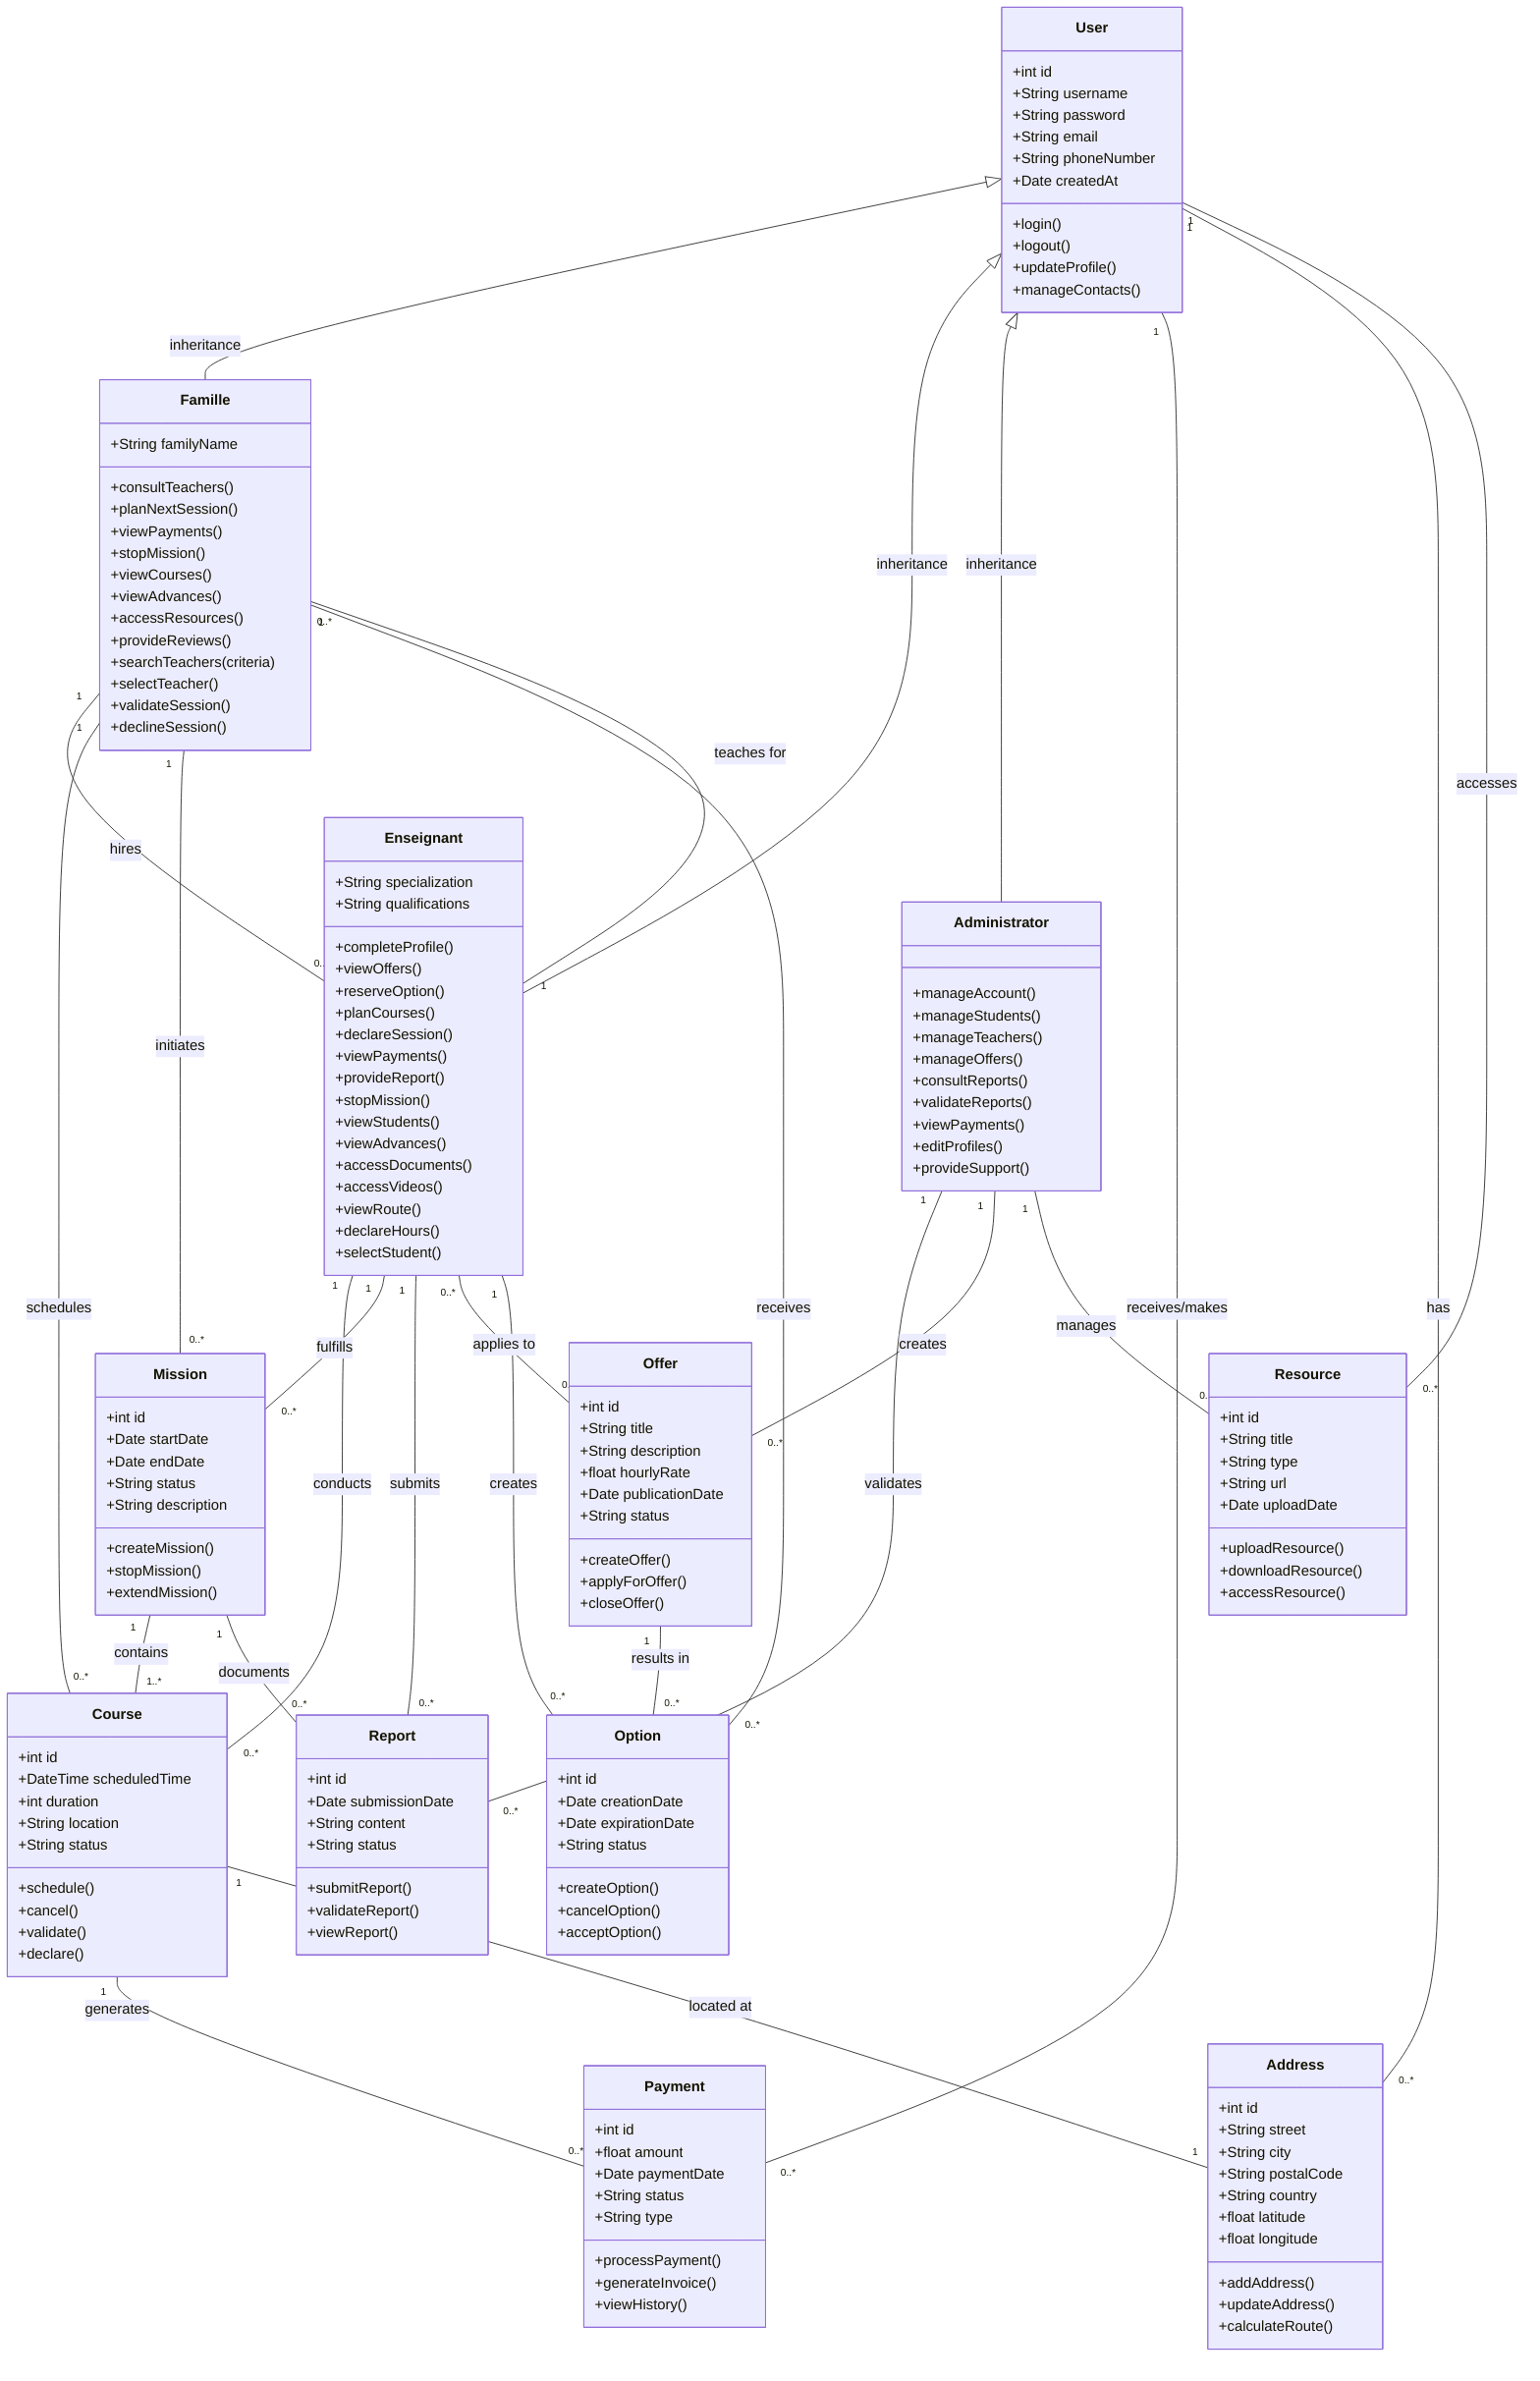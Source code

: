 classDiagram
    %% Base User class
    class User {
        +int id
        +String username
        +String password
        +String email
        +String phoneNumber
        +Date createdAt
        +login()
        +logout()
        +updateProfile()
        +manageContacts()
    }

    %% Actor classes
    class Famille {
        +String familyName
        +consultTeachers()
        +planNextSession()
        +viewPayments()
        +stopMission()
        +viewCourses()
        +viewAdvances()
        +accessResources()
        +provideReviews()
        +searchTeachers(criteria)
        +selectTeacher()
        +validateSession()
        +declineSession()
    }

    class Enseignant {
        +String specialization
        +String qualifications
        +completeProfile()
        +viewOffers()
        +reserveOption()
        +planCourses()
        +declareSession()
        +viewPayments()
        +provideReport()
        +stopMission()
        +viewStudents()
        +viewAdvances()
        +accessDocuments()
        +accessVideos()
        +viewRoute()
        +declareHours()
        +selectStudent()
    }

    class Administrator {
        +manageAccount()
        +manageStudents()
        +manageTeachers()
        +manageOffers()
        +consultReports()
        +validateReports()
        +viewPayments()
        +editProfiles()
        +provideSupport()
    }

    %% Domain classes
    class Course {
        +int id
        +DateTime scheduledTime
        +int duration
        +String location
        +String status
        +schedule()
        +cancel()
        +validate()
        +declare()
    }

    class Payment {
        +int id
        +float amount
        +Date paymentDate
        +String status
        +String type
        +processPayment()
        +generateInvoice()
        +viewHistory()
    }

    class Mission {
        +int id
        +Date startDate
        +Date endDate
        +String status
        +String description
        +createMission()
        +stopMission()
        +extendMission()
    }

    class Report {
        +int id
        +Date submissionDate
        +String content
        +String status
        +submitReport()
        +validateReport()
        +viewReport()
    }

    class Offer {
        +int id
        +String title
        +String description
        +float hourlyRate
        +Date publicationDate
        +String status
        +createOffer()
        +applyForOffer()
        +closeOffer()
    }

    class Resource {
        +int id
        +String title
        +String type
        +String url
        +Date uploadDate
        +uploadResource()
        +downloadResource()
        +accessResource()
    }

    class Option {
        +int id
        +Date creationDate
        +Date expirationDate
        +String status
        +createOption()
        +cancelOption()
        +acceptOption()
    }

    class Address {
        +int id
        +String street
        +String city
        +String postalCode
        +String country
        +float latitude
        +float longitude
        +addAddress()
        +updateAddress()
        +calculateRoute()
    }

    %% Relationships
    User <|-- Famille : inheritance
    User <|-- Enseignant : inheritance
    User <|-- Administrator : inheritance
    
    Famille "1" -- "0..*" Enseignant : hires
    Enseignant "1" -- "0..*" Famille : teaches for
    
    Famille "1" -- "0..*" Course : schedules
    Enseignant "1" -- "0..*" Course : conducts
    
    Mission "1" -- "1..*" Course : contains
    Famille "1" -- "0..*" Mission : initiates
    Enseignant "1" -- "0..*" Mission : fulfills
    
    Enseignant "1" -- "0..*" Report : submits
    Administrator "1" -- "0..*" Report : validates
    Mission "1" -- "0..*" Report : documents
    
    Administrator "1" -- "0..*" Offer : creates
    Enseignant "0..*" -- "0..*" Offer : applies to
    
    User "1" -- "0..*" Payment : receives/makes
    Course "1" -- "0..*" Payment : generates
    
    User "1" -- "0..*" Address : has
    Course "1" -- "1" Address : located at
    
    Enseignant "1" -- "0..*" Option : creates
    Famille "1" -- "0..*" Option : receives
    Offer "1" -- "0..*" Option : results in
    
    User "1" -- "0..*" Resource : accesses
    Administrator "1" -- "0..*" Resource : manages